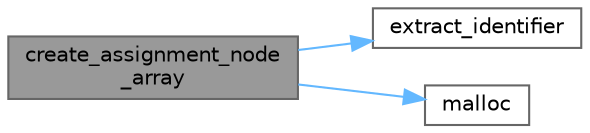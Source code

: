 digraph "create_assignment_node_array"
{
 // LATEX_PDF_SIZE
  bgcolor="transparent";
  edge [fontname=Helvetica,fontsize=10,labelfontname=Helvetica,labelfontsize=10];
  node [fontname=Helvetica,fontsize=10,shape=box,height=0.2,width=0.4];
  rankdir="LR";
  Node1 [id="Node000001",label="create_assignment_node\l_array",height=0.2,width=0.4,color="gray40", fillcolor="grey60", style="filled", fontcolor="black",tooltip=" "];
  Node1 -> Node2 [id="edge1_Node000001_Node000002",color="steelblue1",style="solid",tooltip=" "];
  Node2 [id="Node000002",label="extract_identifier",height=0.2,width=0.4,color="grey40", fillcolor="white", style="filled",URL="$node_8c.html#ad05894a60dc02cb72c110720d1a41b34",tooltip=" "];
  Node1 -> Node3 [id="edge2_Node000001_Node000003",color="steelblue1",style="solid",tooltip=" "];
  Node3 [id="Node000003",label="malloc",height=0.2,width=0.4,color="grey40", fillcolor="white", style="filled",URL="$y_8tab_8c.html#a8d12df60024a0ab3de3a276240433890",tooltip=" "];
}
